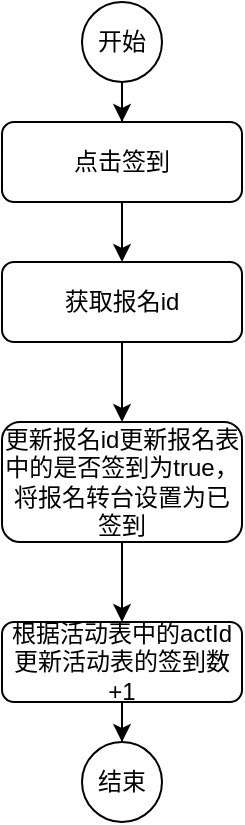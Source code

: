 <mxfile version="13.5.1" type="device"><diagram id="C5RBs43oDa-KdzZeNtuy" name="Page-1"><mxGraphModel dx="1264" dy="601" grid="1" gridSize="10" guides="1" tooltips="1" connect="1" arrows="1" fold="1" page="1" pageScale="1" pageWidth="827" pageHeight="1169" math="0" shadow="0"><root><mxCell id="WIyWlLk6GJQsqaUBKTNV-0"/><mxCell id="WIyWlLk6GJQsqaUBKTNV-1" parent="WIyWlLk6GJQsqaUBKTNV-0"/><mxCell id="FSFEE5poelil8hjT2dhu-3" style="edgeStyle=orthogonalEdgeStyle;rounded=0;orthogonalLoop=1;jettySize=auto;html=1;entryX=0.5;entryY=0;entryDx=0;entryDy=0;" parent="WIyWlLk6GJQsqaUBKTNV-1" source="FSFEE5poelil8hjT2dhu-1" target="FSFEE5poelil8hjT2dhu-2" edge="1"><mxGeometry relative="1" as="geometry"/></mxCell><mxCell id="FSFEE5poelil8hjT2dhu-1" value="点击签到" style="rounded=1;whiteSpace=wrap;html=1;fontSize=12;glass=0;strokeWidth=1;shadow=0;" parent="WIyWlLk6GJQsqaUBKTNV-1" vertex="1"><mxGeometry x="280" y="110" width="120" height="40" as="geometry"/></mxCell><mxCell id="FSFEE5poelil8hjT2dhu-7" style="edgeStyle=orthogonalEdgeStyle;rounded=0;orthogonalLoop=1;jettySize=auto;html=1;entryX=0.5;entryY=0;entryDx=0;entryDy=0;" parent="WIyWlLk6GJQsqaUBKTNV-1" source="FSFEE5poelil8hjT2dhu-2" target="FSFEE5poelil8hjT2dhu-5" edge="1"><mxGeometry relative="1" as="geometry"/></mxCell><mxCell id="FSFEE5poelil8hjT2dhu-2" value="获取报名id" style="rounded=1;whiteSpace=wrap;html=1;fontSize=12;glass=0;strokeWidth=1;shadow=0;" parent="WIyWlLk6GJQsqaUBKTNV-1" vertex="1"><mxGeometry x="280" y="180" width="120" height="40" as="geometry"/></mxCell><mxCell id="FSFEE5poelil8hjT2dhu-8" style="edgeStyle=orthogonalEdgeStyle;rounded=0;orthogonalLoop=1;jettySize=auto;html=1;entryX=0.5;entryY=0;entryDx=0;entryDy=0;" parent="WIyWlLk6GJQsqaUBKTNV-1" source="FSFEE5poelil8hjT2dhu-5" target="4KOeNJiT0dEP8WuIMH8d-0" edge="1"><mxGeometry relative="1" as="geometry"><mxPoint x="340" y="380" as="targetPoint"/></mxGeometry></mxCell><mxCell id="FSFEE5poelil8hjT2dhu-5" value="更新报名id更新报名表中的是否签到为true，将报名转台设置为已签到" style="rounded=1;whiteSpace=wrap;html=1;fontSize=12;glass=0;strokeWidth=1;shadow=0;" parent="WIyWlLk6GJQsqaUBKTNV-1" vertex="1"><mxGeometry x="280" y="260" width="120" height="60" as="geometry"/></mxCell><mxCell id="9cCQcIwqyf1CUU0puqG9-3" style="edgeStyle=orthogonalEdgeStyle;rounded=0;orthogonalLoop=1;jettySize=auto;html=1;" edge="1" parent="WIyWlLk6GJQsqaUBKTNV-1" source="4KOeNJiT0dEP8WuIMH8d-0" target="9cCQcIwqyf1CUU0puqG9-0"><mxGeometry relative="1" as="geometry"/></mxCell><mxCell id="4KOeNJiT0dEP8WuIMH8d-0" value="根据活动表中的actId更新活动表的签到数+1" style="rounded=1;whiteSpace=wrap;html=1;fontSize=12;glass=0;strokeWidth=1;shadow=0;" parent="WIyWlLk6GJQsqaUBKTNV-1" vertex="1"><mxGeometry x="280" y="360" width="120" height="40" as="geometry"/></mxCell><mxCell id="9cCQcIwqyf1CUU0puqG9-0" value="结束" style="ellipse;whiteSpace=wrap;html=1;aspect=fixed;" vertex="1" parent="WIyWlLk6GJQsqaUBKTNV-1"><mxGeometry x="320" y="420" width="40" height="40" as="geometry"/></mxCell><mxCell id="9cCQcIwqyf1CUU0puqG9-2" style="edgeStyle=orthogonalEdgeStyle;rounded=0;orthogonalLoop=1;jettySize=auto;html=1;" edge="1" parent="WIyWlLk6GJQsqaUBKTNV-1" source="9cCQcIwqyf1CUU0puqG9-1" target="FSFEE5poelil8hjT2dhu-1"><mxGeometry relative="1" as="geometry"/></mxCell><mxCell id="9cCQcIwqyf1CUU0puqG9-1" value="开始" style="ellipse;whiteSpace=wrap;html=1;aspect=fixed;" vertex="1" parent="WIyWlLk6GJQsqaUBKTNV-1"><mxGeometry x="320" y="50" width="40" height="40" as="geometry"/></mxCell></root></mxGraphModel></diagram></mxfile>